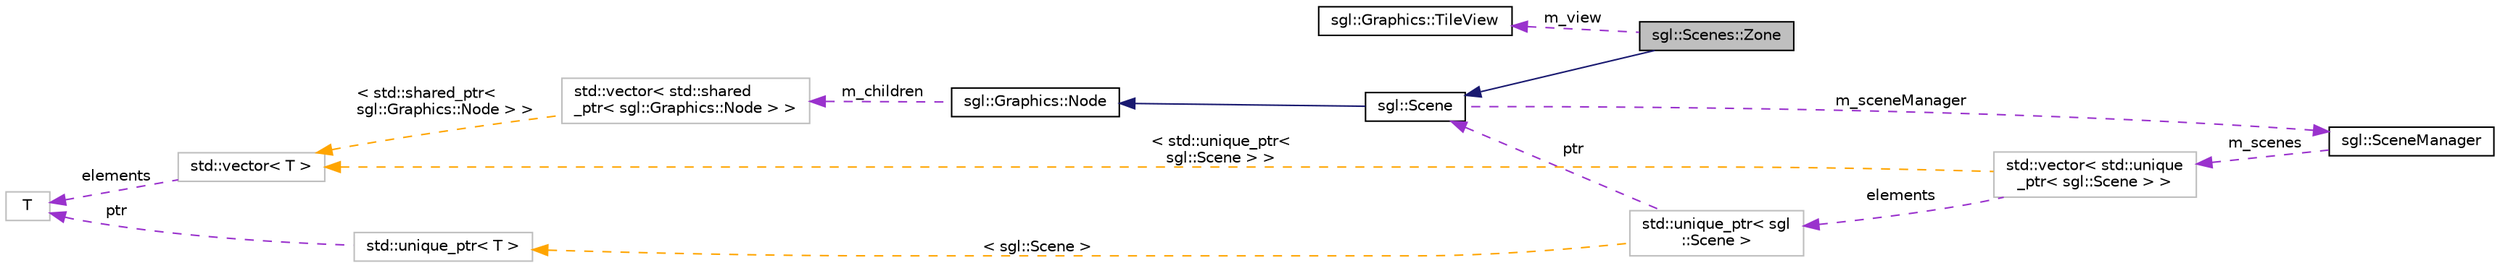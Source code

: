 digraph "sgl::Scenes::Zone"
{
 // INTERACTIVE_SVG=YES
  edge [fontname="Helvetica",fontsize="10",labelfontname="Helvetica",labelfontsize="10"];
  node [fontname="Helvetica",fontsize="10",shape=record];
  rankdir="LR";
  Node1 [label="sgl::Scenes::Zone",height=0.2,width=0.4,color="black", fillcolor="grey75", style="filled", fontcolor="black"];
  Node2 -> Node1 [dir="back",color="midnightblue",fontsize="10",style="solid",fontname="Helvetica"];
  Node2 [label="sgl::Scene",height=0.2,width=0.4,color="black", fillcolor="white", style="filled",URL="$d8/dcf/classsgl_1_1Scene.html",tooltip="Base class which every user scene must derive from. "];
  Node3 -> Node2 [dir="back",color="midnightblue",fontsize="10",style="solid",fontname="Helvetica"];
  Node3 [label="sgl::Graphics::Node",height=0.2,width=0.4,color="black", fillcolor="white", style="filled",URL="$dc/dee/classsgl_1_1Graphics_1_1Node.html",tooltip="Abstract base class for a scene graph node. "];
  Node4 -> Node3 [dir="back",color="darkorchid3",fontsize="10",style="dashed",label=" m_children" ,fontname="Helvetica"];
  Node4 [label="std::vector\< std::shared\l_ptr\< sgl::Graphics::Node \> \>",height=0.2,width=0.4,color="grey75", fillcolor="white", style="filled"];
  Node5 -> Node4 [dir="back",color="orange",fontsize="10",style="dashed",label=" \< std::shared_ptr\<\l sgl::Graphics::Node \> \>" ,fontname="Helvetica"];
  Node5 [label="std::vector\< T \>",height=0.2,width=0.4,color="grey75", fillcolor="white", style="filled",tooltip="STL class. "];
  Node6 -> Node5 [dir="back",color="darkorchid3",fontsize="10",style="dashed",label=" elements" ,fontname="Helvetica"];
  Node6 [label="T",height=0.2,width=0.4,color="grey75", fillcolor="white", style="filled"];
  Node7 -> Node2 [dir="back",color="darkorchid3",fontsize="10",style="dashed",label=" m_sceneManager" ,fontname="Helvetica"];
  Node7 [label="sgl::SceneManager",height=0.2,width=0.4,color="black", fillcolor="white", style="filled",URL="$de/dd2/classsgl_1_1SceneManager.html",tooltip="Scene manager, in charge of creating, handling and destroying scenes. "];
  Node8 -> Node7 [dir="back",color="darkorchid3",fontsize="10",style="dashed",label=" m_scenes" ,fontname="Helvetica"];
  Node8 [label="std::vector\< std::unique\l_ptr\< sgl::Scene \> \>",height=0.2,width=0.4,color="grey75", fillcolor="white", style="filled"];
  Node9 -> Node8 [dir="back",color="darkorchid3",fontsize="10",style="dashed",label=" elements" ,fontname="Helvetica"];
  Node9 [label="std::unique_ptr\< sgl\l::Scene \>",height=0.2,width=0.4,color="grey75", fillcolor="white", style="filled"];
  Node2 -> Node9 [dir="back",color="darkorchid3",fontsize="10",style="dashed",label=" ptr" ,fontname="Helvetica"];
  Node10 -> Node9 [dir="back",color="orange",fontsize="10",style="dashed",label=" \< sgl::Scene \>" ,fontname="Helvetica"];
  Node10 [label="std::unique_ptr\< T \>",height=0.2,width=0.4,color="grey75", fillcolor="white", style="filled",tooltip="STL class. "];
  Node6 -> Node10 [dir="back",color="darkorchid3",fontsize="10",style="dashed",label=" ptr" ,fontname="Helvetica"];
  Node5 -> Node8 [dir="back",color="orange",fontsize="10",style="dashed",label=" \< std::unique_ptr\<\l sgl::Scene \> \>" ,fontname="Helvetica"];
  Node11 -> Node1 [dir="back",color="darkorchid3",fontsize="10",style="dashed",label=" m_view" ,fontname="Helvetica"];
  Node11 [label="sgl::Graphics::TileView",height=0.2,width=0.4,color="black", fillcolor="white", style="filled",URL="$d2/d2a/classsgl_1_1Graphics_1_1TileView.html",tooltip="Wrapper around sf::View to manipule views using tiles coordinates. "];
}
